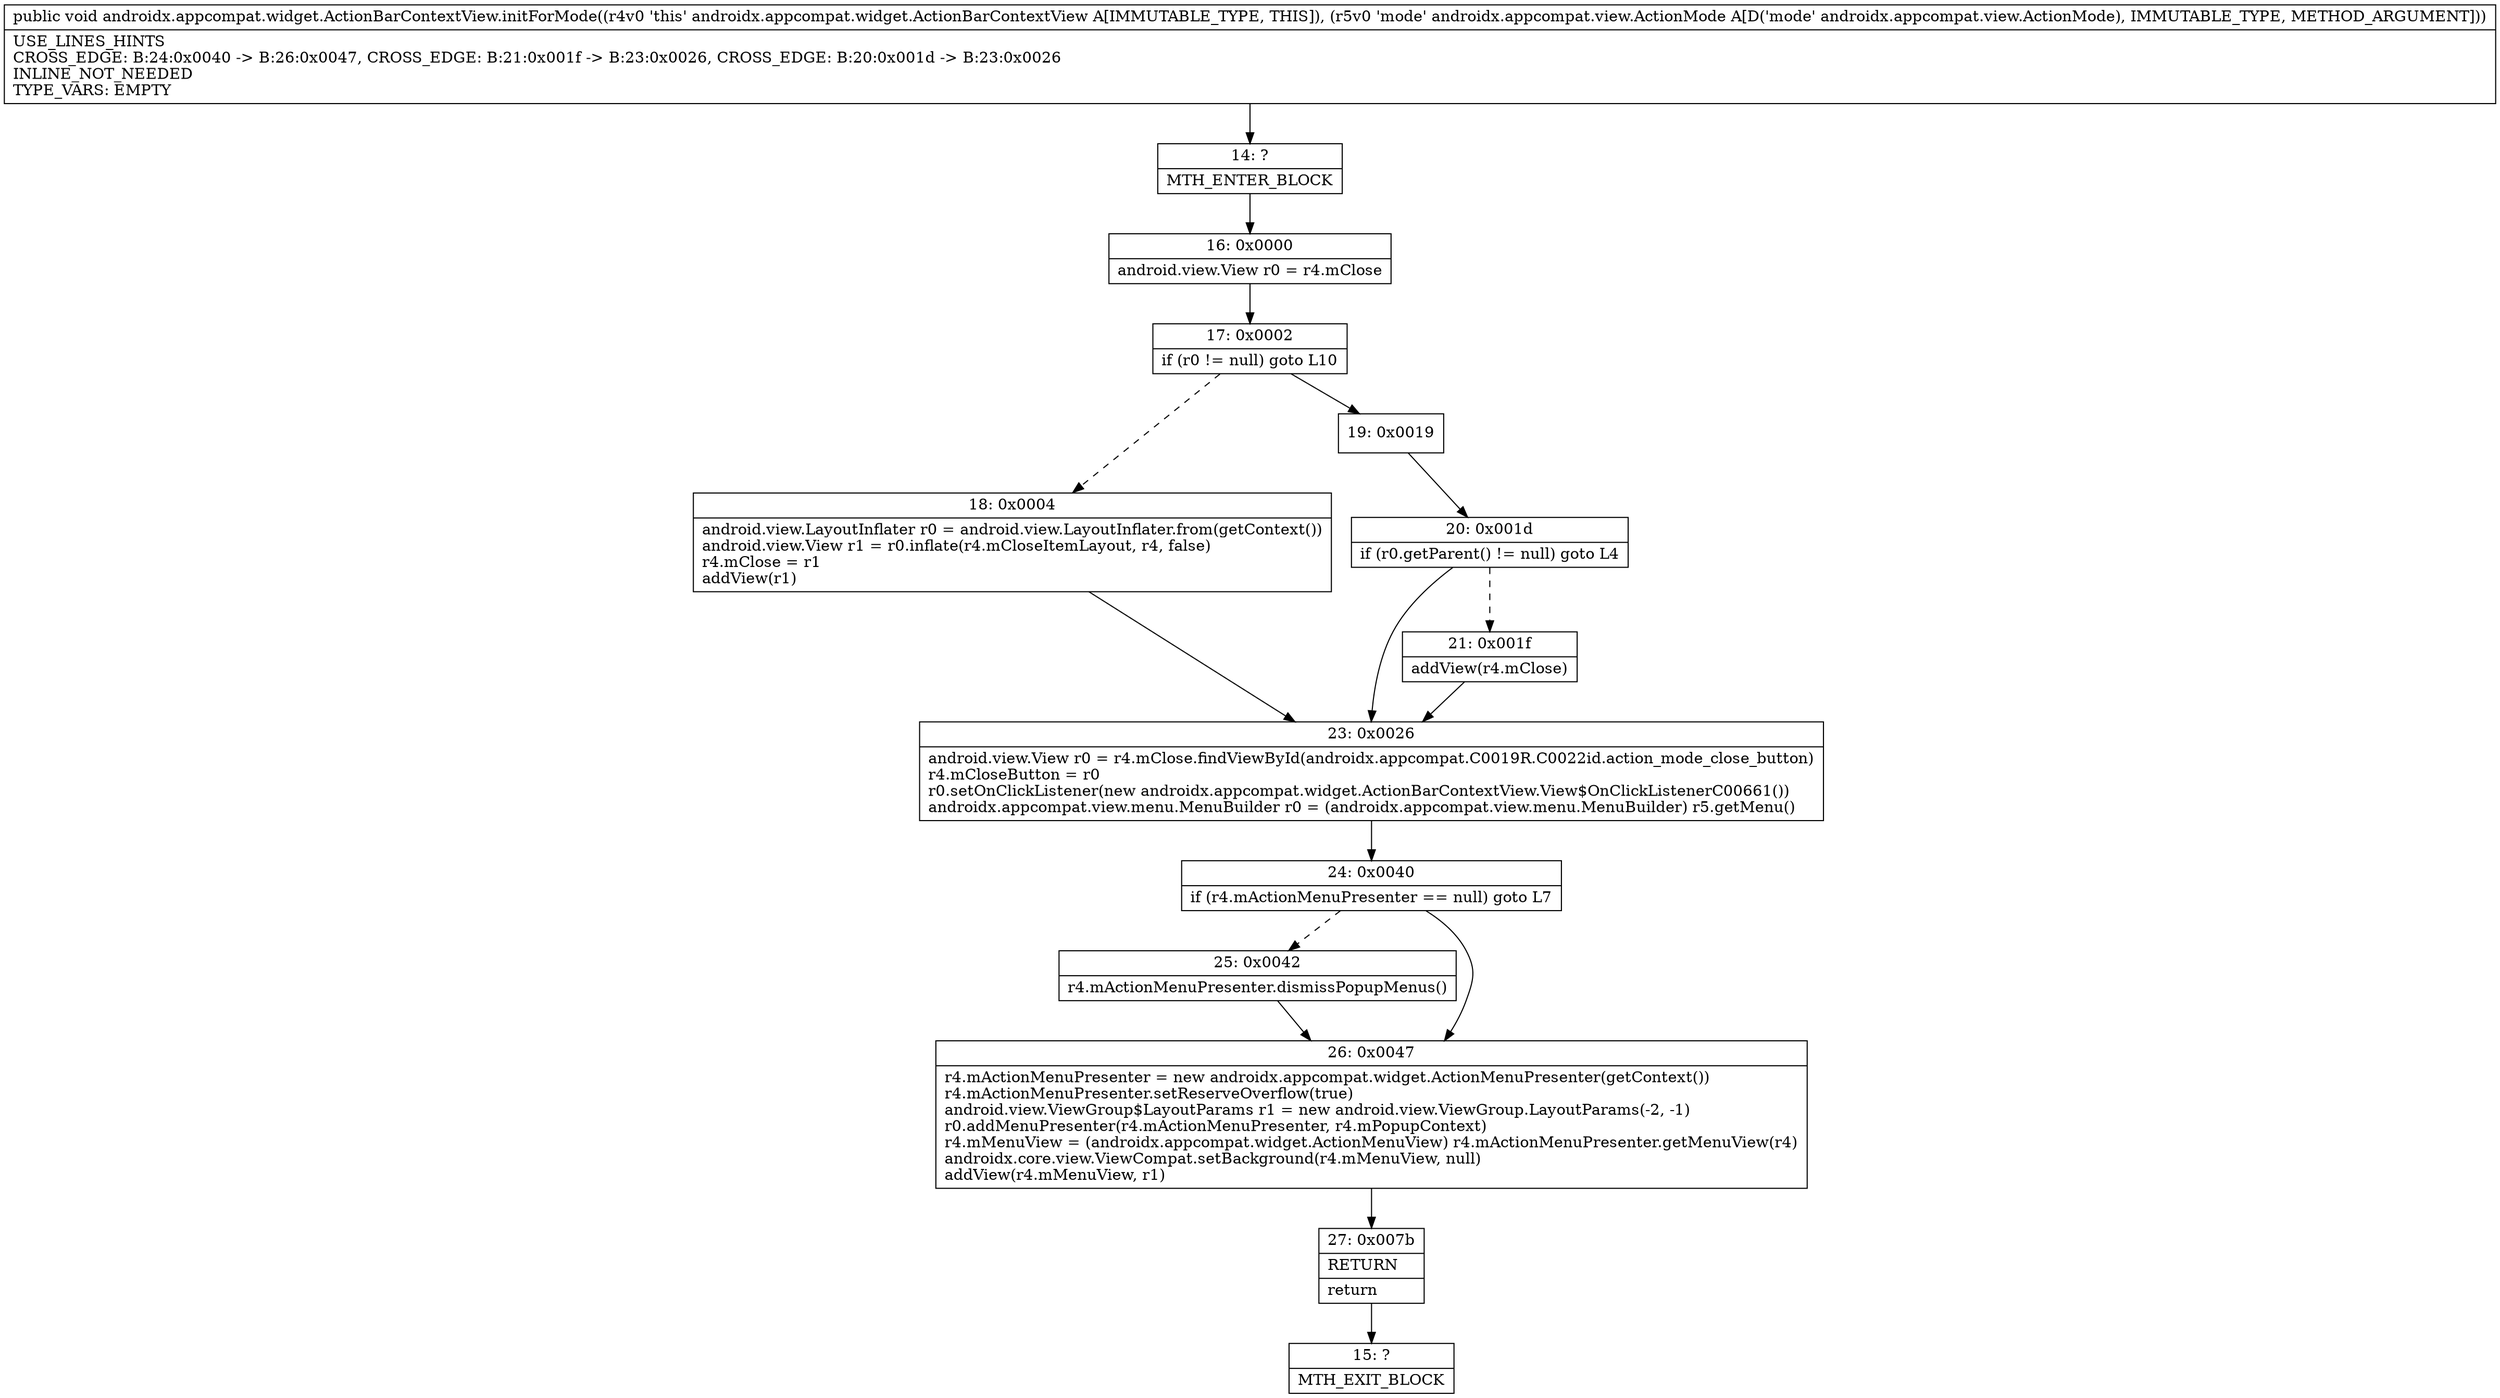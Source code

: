 digraph "CFG forandroidx.appcompat.widget.ActionBarContextView.initForMode(Landroidx\/appcompat\/view\/ActionMode;)V" {
Node_14 [shape=record,label="{14\:\ ?|MTH_ENTER_BLOCK\l}"];
Node_16 [shape=record,label="{16\:\ 0x0000|android.view.View r0 = r4.mClose\l}"];
Node_17 [shape=record,label="{17\:\ 0x0002|if (r0 != null) goto L10\l}"];
Node_18 [shape=record,label="{18\:\ 0x0004|android.view.LayoutInflater r0 = android.view.LayoutInflater.from(getContext())\landroid.view.View r1 = r0.inflate(r4.mCloseItemLayout, r4, false)\lr4.mClose = r1\laddView(r1)\l}"];
Node_23 [shape=record,label="{23\:\ 0x0026|android.view.View r0 = r4.mClose.findViewById(androidx.appcompat.C0019R.C0022id.action_mode_close_button)\lr4.mCloseButton = r0\lr0.setOnClickListener(new androidx.appcompat.widget.ActionBarContextView.View$OnClickListenerC00661())\landroidx.appcompat.view.menu.MenuBuilder r0 = (androidx.appcompat.view.menu.MenuBuilder) r5.getMenu()\l}"];
Node_24 [shape=record,label="{24\:\ 0x0040|if (r4.mActionMenuPresenter == null) goto L7\l}"];
Node_25 [shape=record,label="{25\:\ 0x0042|r4.mActionMenuPresenter.dismissPopupMenus()\l}"];
Node_26 [shape=record,label="{26\:\ 0x0047|r4.mActionMenuPresenter = new androidx.appcompat.widget.ActionMenuPresenter(getContext())\lr4.mActionMenuPresenter.setReserveOverflow(true)\landroid.view.ViewGroup$LayoutParams r1 = new android.view.ViewGroup.LayoutParams(\-2, \-1)\lr0.addMenuPresenter(r4.mActionMenuPresenter, r4.mPopupContext)\lr4.mMenuView = (androidx.appcompat.widget.ActionMenuView) r4.mActionMenuPresenter.getMenuView(r4)\landroidx.core.view.ViewCompat.setBackground(r4.mMenuView, null)\laddView(r4.mMenuView, r1)\l}"];
Node_27 [shape=record,label="{27\:\ 0x007b|RETURN\l|return\l}"];
Node_15 [shape=record,label="{15\:\ ?|MTH_EXIT_BLOCK\l}"];
Node_19 [shape=record,label="{19\:\ 0x0019}"];
Node_20 [shape=record,label="{20\:\ 0x001d|if (r0.getParent() != null) goto L4\l}"];
Node_21 [shape=record,label="{21\:\ 0x001f|addView(r4.mClose)\l}"];
MethodNode[shape=record,label="{public void androidx.appcompat.widget.ActionBarContextView.initForMode((r4v0 'this' androidx.appcompat.widget.ActionBarContextView A[IMMUTABLE_TYPE, THIS]), (r5v0 'mode' androidx.appcompat.view.ActionMode A[D('mode' androidx.appcompat.view.ActionMode), IMMUTABLE_TYPE, METHOD_ARGUMENT]))  | USE_LINES_HINTS\lCROSS_EDGE: B:24:0x0040 \-\> B:26:0x0047, CROSS_EDGE: B:21:0x001f \-\> B:23:0x0026, CROSS_EDGE: B:20:0x001d \-\> B:23:0x0026\lINLINE_NOT_NEEDED\lTYPE_VARS: EMPTY\l}"];
MethodNode -> Node_14;Node_14 -> Node_16;
Node_16 -> Node_17;
Node_17 -> Node_18[style=dashed];
Node_17 -> Node_19;
Node_18 -> Node_23;
Node_23 -> Node_24;
Node_24 -> Node_25[style=dashed];
Node_24 -> Node_26;
Node_25 -> Node_26;
Node_26 -> Node_27;
Node_27 -> Node_15;
Node_19 -> Node_20;
Node_20 -> Node_21[style=dashed];
Node_20 -> Node_23;
Node_21 -> Node_23;
}

